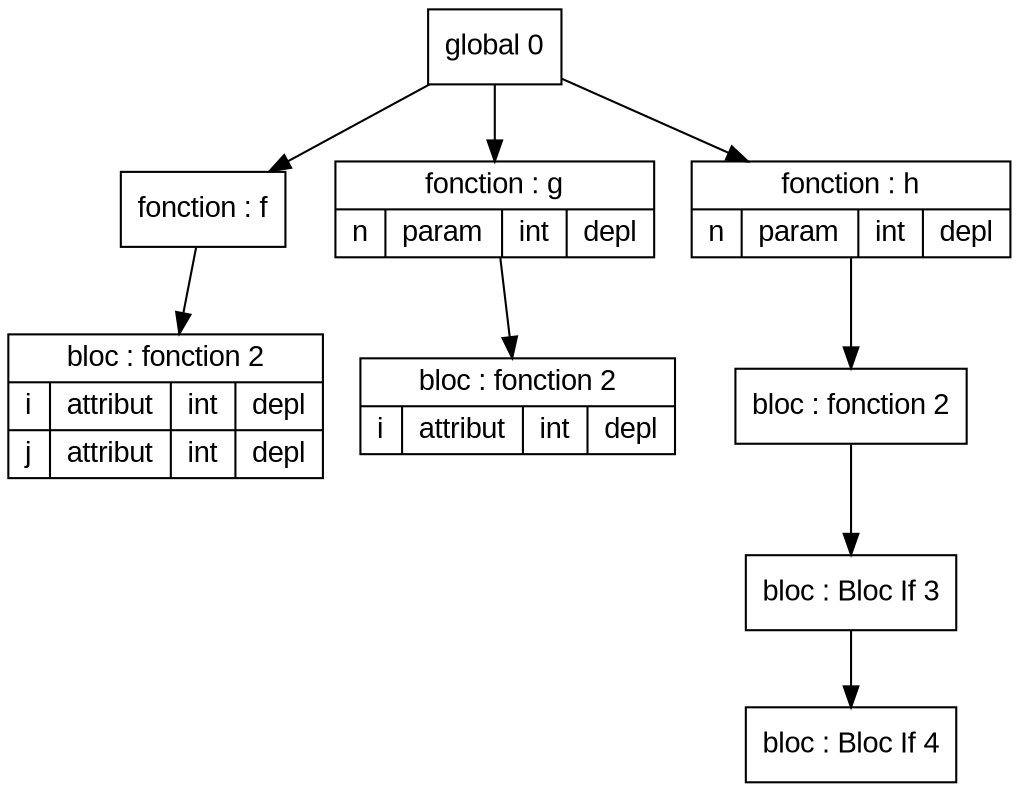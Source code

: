 digraph "tds"{

	node [fontname="Arial"];

	N2 [shape=record label="{ bloc : fonction  2
	| { i | attribut | int | depl }
	| { j | attribut | int | depl }
	}"];

	N1 [shape=record label="{ fonction : f
	}"];

	N4 [shape=record label="{ bloc : fonction  2
	| { i | attribut | int | depl }
	}"];

	N3 [shape=record label="{ fonction : g
	| { n | param | int | depl }
	}"];

	N8 [shape=record label="{ bloc : Bloc If  4
	}"];

	N7 [shape=record label="{ bloc : Bloc If  3
	}"];

	N6 [shape=record label="{ bloc : fonction  2
	}"];

	N5 [shape=record label="{ fonction : h
	| { n | param | int | depl }
	}"];

	N0 [shape=record label="{ global 0
	}"];


	N0 -> N1; 
	N1 -> N2; 
	N0 -> N3; 
	N3 -> N4; 
	N0 -> N5; 
	N5 -> N6; 
	N6 -> N7; 
	N7 -> N8; 
}
